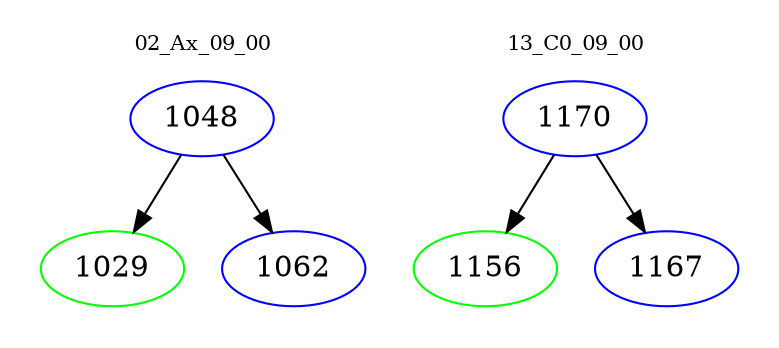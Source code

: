 digraph{
subgraph cluster_0 {
color = white
label = "02_Ax_09_00";
fontsize=10;
T0_1048 [label="1048", color="blue"]
T0_1048 -> T0_1029 [color="black"]
T0_1029 [label="1029", color="green"]
T0_1048 -> T0_1062 [color="black"]
T0_1062 [label="1062", color="blue"]
}
subgraph cluster_1 {
color = white
label = "13_C0_09_00";
fontsize=10;
T1_1170 [label="1170", color="blue"]
T1_1170 -> T1_1156 [color="black"]
T1_1156 [label="1156", color="green"]
T1_1170 -> T1_1167 [color="black"]
T1_1167 [label="1167", color="blue"]
}
}
